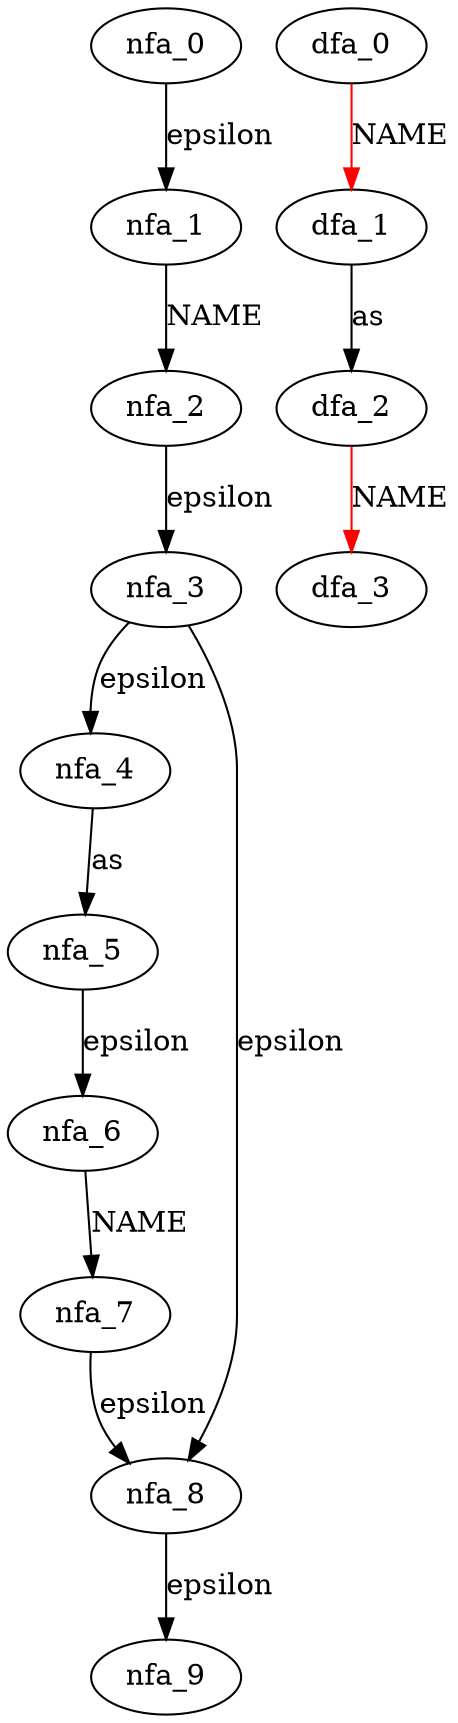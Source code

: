 digraph import_as_name {
 subgraph import_as_name_nfa {
  nfa_0->nfa_1[label=epsilon]
  nfa_1->nfa_2[label=NAME]
  nfa_2->nfa_3[label=epsilon]
  nfa_3->nfa_4[label=epsilon]
  nfa_4->nfa_5[label="as"]
  nfa_5->nfa_6[label=epsilon]
  nfa_6->nfa_7[label=NAME]
  nfa_7->nfa_8[label=epsilon]
  nfa_8->nfa_9[label=epsilon]
  nfa_3->nfa_8[label=epsilon]
  }
 subgraph import_as_name_dfa {
  dfa_0->dfa_1[label=NAME,color=red]
  dfa_1->dfa_2[label="as"]
  dfa_2->dfa_3[label=NAME,color=red]
  }
}

